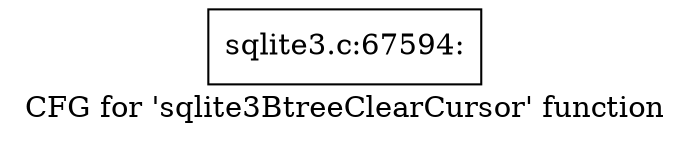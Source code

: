 digraph "CFG for 'sqlite3BtreeClearCursor' function" {
	label="CFG for 'sqlite3BtreeClearCursor' function";

	Node0x55c0f5a0f440 [shape=record,label="{sqlite3.c:67594:}"];
}
